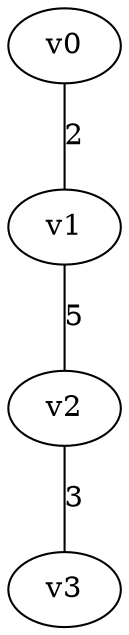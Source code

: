 graph gn4_dfs {
v0 -- v1 [label = "2"];
v1 -- v2 [label = "5"];
v2 -- v3 [label = "3"];
}
// vertices = 4
// edges = 3
// total_weight = 10
// runtime = 0sec
// memory = 11.8789MB
